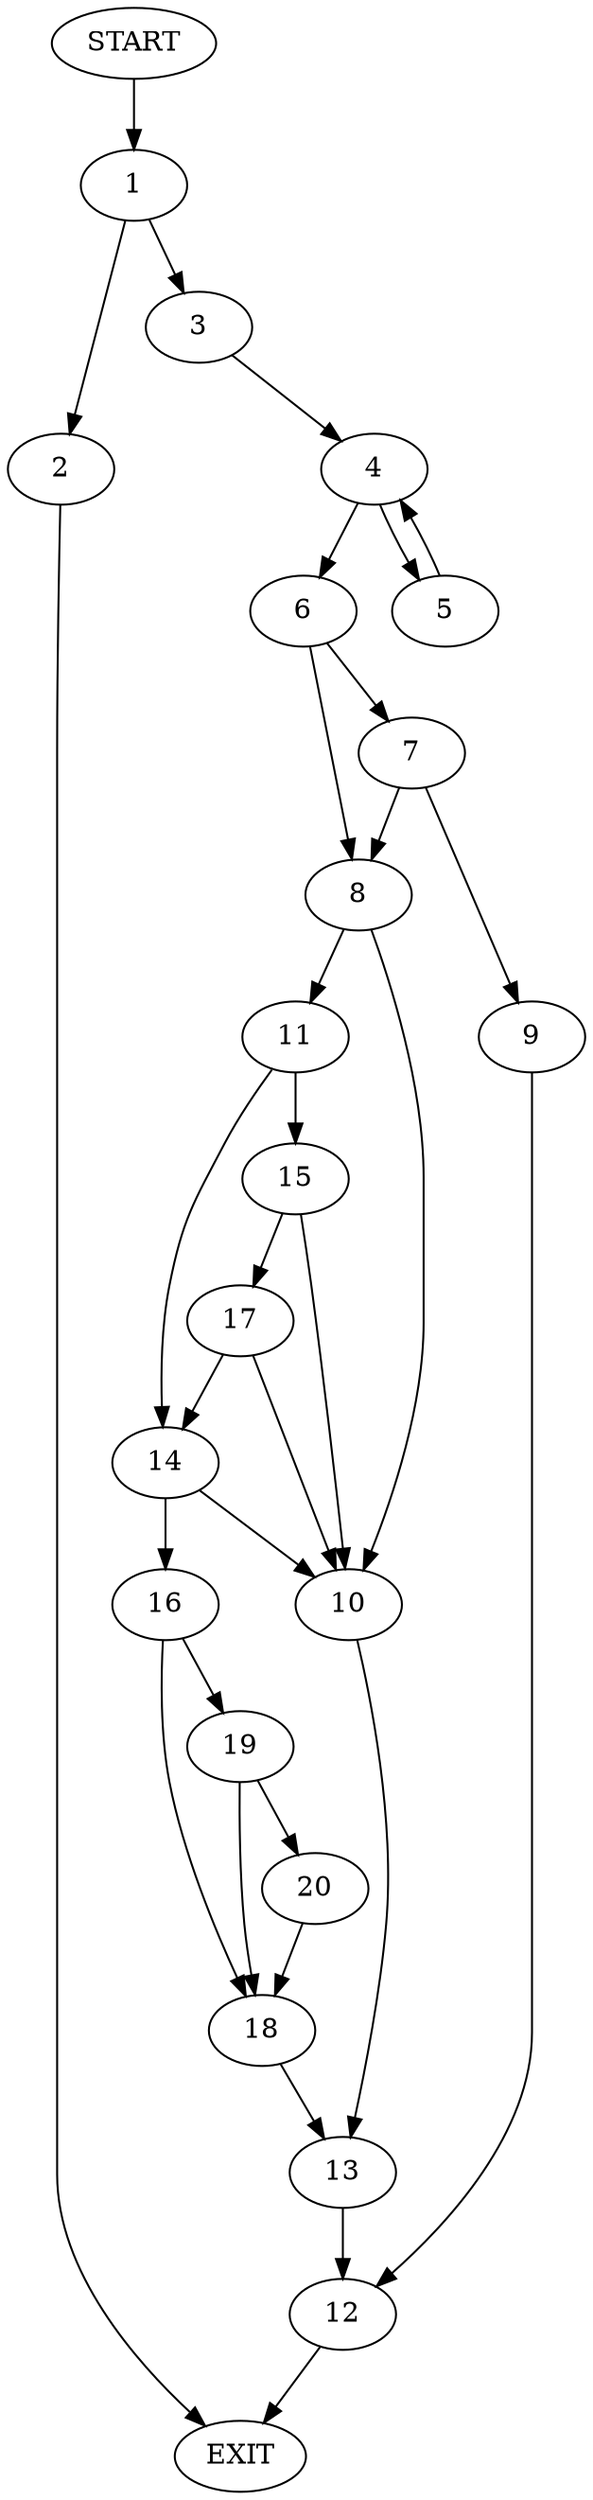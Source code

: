 digraph {
0 [label="START"]
21 [label="EXIT"]
0 -> 1
1 -> 2
1 -> 3
3 -> 4
2 -> 21
4 -> 5
4 -> 6
5 -> 4
6 -> 7
6 -> 8
7 -> 8
7 -> 9
8 -> 10
8 -> 11
9 -> 12
12 -> 21
10 -> 13
11 -> 14
11 -> 15
14 -> 10
14 -> 16
15 -> 17
15 -> 10
17 -> 14
17 -> 10
16 -> 18
16 -> 19
18 -> 13
19 -> 20
19 -> 18
20 -> 18
13 -> 12
}
